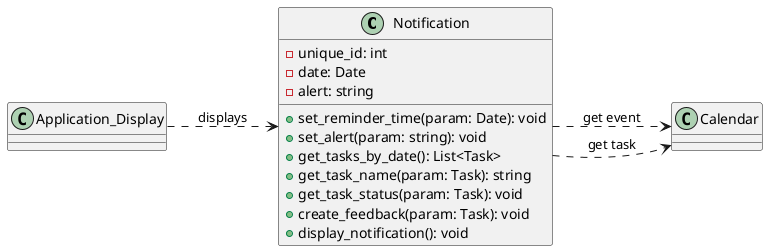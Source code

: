 @startuml

left to right direction

class Notification {
  -unique_id: int  
  -date: Date
  -alert: string
  
  +set_reminder_time(param: Date): void
  +set_alert(param: string): void
  +get_tasks_by_date(): List<Task>
  +get_task_name(param: Task): string
  +get_task_status(param: Task): void
  +create_feedback(param: Task): void
  +display_notification(): void
}

Application_Display ..> Notification : "displays"
Notification ..> Calendar : "get event"
Notification ..> Calendar : "get task"

@enduml
